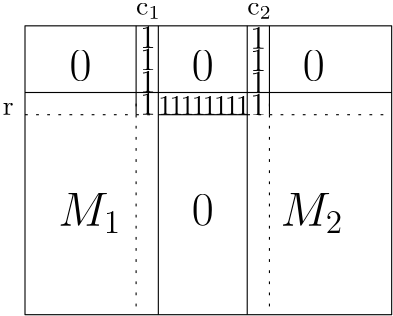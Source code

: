 <?xml version="1.0"?>
<!DOCTYPE ipe SYSTEM "ipe.dtd">
<ipe version="70107" creator="Ipe 7.2.5">
<info created="D:20160812193334" modified="D:20160812193334"/>
<ipestyle name="basic">
<symbol name="arrow/arc(spx)">
<path stroke="sym-stroke" fill="sym-stroke" pen="sym-pen">
0 0 m
-1 0.333 l
-1 -0.333 l
h
</path>
</symbol>
<symbol name="arrow/farc(spx)">
<path stroke="sym-stroke" fill="white" pen="sym-pen">
0 0 m
-1 0.333 l
-1 -0.333 l
h
</path>
</symbol>
<symbol name="arrow/ptarc(spx)">
<path stroke="sym-stroke" fill="sym-stroke" pen="sym-pen">
0 0 m
-1 0.333 l
-0.8 0 l
-1 -0.333 l
h
</path>
</symbol>
<symbol name="arrow/fptarc(spx)">
<path stroke="sym-stroke" fill="white" pen="sym-pen">
0 0 m
-1 0.333 l
-0.8 0 l
-1 -0.333 l
h
</path>
</symbol>
<symbol name="mark/circle(sx)" transformations="translations">
<path fill="sym-stroke">
0.6 0 0 0.6 0 0 e
0.4 0 0 0.4 0 0 e
</path>
</symbol>
<symbol name="mark/disk(sx)" transformations="translations">
<path fill="sym-stroke">
0.6 0 0 0.6 0 0 e
</path>
</symbol>
<symbol name="mark/fdisk(sfx)" transformations="translations">
<group>
<path fill="sym-fill">
0.5 0 0 0.5 0 0 e
</path>
<path fill="sym-stroke" fillrule="eofill">
0.6 0 0 0.6 0 0 e
0.4 0 0 0.4 0 0 e
</path>
</group>
</symbol>
<symbol name="mark/box(sx)" transformations="translations">
<path fill="sym-stroke" fillrule="eofill">
-0.6 -0.6 m
0.6 -0.6 l
0.6 0.6 l
-0.6 0.6 l
h
-0.4 -0.4 m
0.4 -0.4 l
0.4 0.4 l
-0.4 0.4 l
h
</path>
</symbol>
<symbol name="mark/square(sx)" transformations="translations">
<path fill="sym-stroke">
-0.6 -0.6 m
0.6 -0.6 l
0.6 0.6 l
-0.6 0.6 l
h
</path>
</symbol>
<symbol name="mark/fsquare(sfx)" transformations="translations">
<group>
<path fill="sym-fill">
-0.5 -0.5 m
0.5 -0.5 l
0.5 0.5 l
-0.5 0.5 l
h
</path>
<path fill="sym-stroke" fillrule="eofill">
-0.6 -0.6 m
0.6 -0.6 l
0.6 0.6 l
-0.6 0.6 l
h
-0.4 -0.4 m
0.4 -0.4 l
0.4 0.4 l
-0.4 0.4 l
h
</path>
</group>
</symbol>
<symbol name="mark/cross(sx)" transformations="translations">
<group>
<path fill="sym-stroke">
-0.43 -0.57 m
0.57 0.43 l
0.43 0.57 l
-0.57 -0.43 l
h
</path>
<path fill="sym-stroke">
-0.43 0.57 m
0.57 -0.43 l
0.43 -0.57 l
-0.57 0.43 l
h
</path>
</group>
</symbol>
<symbol name="arrow/fnormal(spx)">
<path stroke="sym-stroke" fill="white" pen="sym-pen">
0 0 m
-1 0.333 l
-1 -0.333 l
h
</path>
</symbol>
<symbol name="arrow/pointed(spx)">
<path stroke="sym-stroke" fill="sym-stroke" pen="sym-pen">
0 0 m
-1 0.333 l
-0.8 0 l
-1 -0.333 l
h
</path>
</symbol>
<symbol name="arrow/fpointed(spx)">
<path stroke="sym-stroke" fill="white" pen="sym-pen">
0 0 m
-1 0.333 l
-0.8 0 l
-1 -0.333 l
h
</path>
</symbol>
<symbol name="arrow/linear(spx)">
<path stroke="sym-stroke" pen="sym-pen">
-1 0.333 m
0 0 l
-1 -0.333 l
</path>
</symbol>
<symbol name="arrow/fdouble(spx)">
<path stroke="sym-stroke" fill="white" pen="sym-pen">
0 0 m
-1 0.333 l
-1 -0.333 l
h
-1 0 m
-2 0.333 l
-2 -0.333 l
h
</path>
</symbol>
<symbol name="arrow/double(spx)">
<path stroke="sym-stroke" fill="sym-stroke" pen="sym-pen">
0 0 m
-1 0.333 l
-1 -0.333 l
h
-1 0 m
-2 0.333 l
-2 -0.333 l
h
</path>
</symbol>
<pen name="heavier" value="0.8"/>
<pen name="fat" value="1.2"/>
<pen name="ultrafat" value="2"/>
<symbolsize name="large" value="5"/>
<symbolsize name="small" value="2"/>
<symbolsize name="tiny" value="1.1"/>
<arrowsize name="large" value="10"/>
<arrowsize name="small" value="5"/>
<arrowsize name="tiny" value="3"/>
<color name="red" value="1 0 0"/>
<color name="green" value="0 1 0"/>
<color name="blue" value="0 0 1"/>
<color name="yellow" value="1 1 0"/>
<color name="orange" value="1 0.647 0"/>
<color name="gold" value="1 0.843 0"/>
<color name="purple" value="0.627 0.125 0.941"/>
<color name="gray" value="0.745"/>
<color name="brown" value="0.647 0.165 0.165"/>
<color name="navy" value="0 0 0.502"/>
<color name="pink" value="1 0.753 0.796"/>
<color name="seagreen" value="0.18 0.545 0.341"/>
<color name="turquoise" value="0.251 0.878 0.816"/>
<color name="violet" value="0.933 0.51 0.933"/>
<color name="darkblue" value="0 0 0.545"/>
<color name="darkcyan" value="0 0.545 0.545"/>
<color name="darkgray" value="0.663"/>
<color name="darkgreen" value="0 0.392 0"/>
<color name="darkmagenta" value="0.545 0 0.545"/>
<color name="darkorange" value="1 0.549 0"/>
<color name="darkred" value="0.545 0 0"/>
<color name="lightblue" value="0.678 0.847 0.902"/>
<color name="lightcyan" value="0.878 1 1"/>
<color name="lightgray" value="0.827"/>
<color name="lightgreen" value="0.565 0.933 0.565"/>
<color name="lightyellow" value="1 1 0.878"/>
<dashstyle name="dashed" value="[4] 0"/>
<dashstyle name="dotted" value="[1 3] 0"/>
<dashstyle name="dash dotted" value="[4 2 1 2] 0"/>
<dashstyle name="dash dot dotted" value="[4 2 1 2 1 2] 0"/>
<textsize name="large" value="\large"/>
<textsize name="Large" value="\Large"/>
<textsize name="LARGE" value="\LARGE"/>
<textsize name="huge" value="\huge"/>
<textsize name="Huge" value="\Huge"/>
<textsize name="small" value="\small"/>
<textsize name="footnote" value="\footnotesize"/>
<textsize name="tiny" value="\tiny"/>
<textstyle name="center" begin="\begin{center}" end="\end{center}"/>
<textstyle name="itemize" begin="\begin{itemize}" end="\end{itemize}"/>
<textstyle name="item" begin="\begin{itemize}\item{}" end="\end{itemize}"/>
<gridsize name="4 pts" value="4"/>
<gridsize name="8 pts (~3 mm)" value="8"/>
<gridsize name="16 pts (~6 mm)" value="16"/>
<gridsize name="32 pts (~12 mm)" value="32"/>
<gridsize name="10 pts (~3.5 mm)" value="10"/>
<gridsize name="20 pts (~7 mm)" value="20"/>
<gridsize name="14 pts (~5 mm)" value="14"/>
<gridsize name="28 pts (~10 mm)" value="28"/>
<gridsize name="56 pts (~20 mm)" value="56"/>
<anglesize name="90 deg" value="90"/>
<anglesize name="60 deg" value="60"/>
<anglesize name="45 deg" value="45"/>
<anglesize name="30 deg" value="30"/>
<anglesize name="22.5 deg" value="22.5"/>
<opacity name="10%" value="0.1"/>
<opacity name="30%" value="0.3"/>
<opacity name="50%" value="0.5"/>
<opacity name="75%" value="0.75"/>
<tiling name="falling" angle="-60" step="4" width="1"/>
<tiling name="rising" angle="30" step="4" width="1"/>
</ipestyle>
<page>
<layer name="alpha"/>
<view layers="alpha" active="alpha"/>
<path layer="alpha" matrix="1 0 0 1 -4 0" stroke="black">
12 832 m
12 728 l
144 728 l
144 832 l
h
</path>
<path matrix="1 0 0 1 -4 4" stroke="black">
12 804 m
144 804 l
144 804 l
</path>
<path matrix="1 0 0 1.14286 -8 -118.857" stroke="black">
56 804 m
56 832 l
</path>
<path matrix="1 0 0 1.14286 0 -118.857" stroke="black">
96 804 m
96 832 l
</path>
<path matrix="1 0 0 1.36842 -4 -268.211" stroke="black">
60 804 m
60 728 l
</path>
<path matrix="1 0 0 1.36842 -4 -268.211" stroke="black">
92 804 m
92 728 l
</path>
<path matrix="1 0 0 1 -4 0" stroke="black">
60 800 m
92 800 l
</path>
<path matrix="1 0 0 1 -4 0" stroke="black" dash="dotted">
12 800 m
60 800 l
</path>
<path matrix="1 0 0 1 -4 0" stroke="black" dash="dotted">
92 800 m
144 800 l
</path>
<path stroke="black" dash="dotted">
96 804 m
96 728 l
</path>
<path matrix="1 0 0 1 -8 0" stroke="black" dash="dotted">
56 804 m
56 728 l
</path>
<text matrix="1 0 0 1 -4 0" transformations="translations" pos="4 800" stroke="black" type="label" width="3.902" height="4.289" depth="0" valign="baseline">r</text>
<text matrix="1 0 0 1 -8 0" transformations="translations" pos="56 836" stroke="black" type="label" width="8.897" height="4.294" depth="1.49" valign="baseline">c$_1$</text>
<text matrix="1 0 0 1 -4 0" transformations="translations" pos="92 836" stroke="black" type="label" width="8.897" height="4.294" depth="1.49" valign="baseline">c$_2$</text>
<text matrix="1 0 0 1 -4 0" transformations="translations" pos="28 812" stroke="black" type="label" width="7.895" height="11.097" depth="0" valign="baseline" size="LARGE">0</text>
<text matrix="1 0 0 1 -4 0" transformations="translations" pos="72 812" stroke="black" type="label" width="7.895" height="11.097" depth="0" valign="baseline" size="LARGE">0</text>
<text matrix="1 0 0 1 -8 0" transformations="translations" pos="116 812" stroke="black" type="label" width="7.895" height="11.097" depth="0" valign="baseline" size="LARGE">0</text>
<text matrix="1 0 0 1 -4 0" transformations="translations" pos="72 760" stroke="black" type="label" width="7.895" height="11.097" depth="0" valign="baseline" size="LARGE">0</text>
<text matrix="1 0 0 1 -12 0" transformations="translations" pos="112 760" stroke="black" type="label" width="22.659" height="11.766" depth="2.58" valign="baseline" size="LARGE">$M_2$</text>
<text transformations="translations" pos="20 760" stroke="black" type="label" width="22.659" height="11.766" depth="2.58" valign="baseline" size="LARGE">$M_1$</text>
<text matrix="1 0 0 1 -6.77496 0" transformations="translations" pos="56 824" stroke="black" type="label" width="5.853" height="7.704" depth="0" valign="baseline" size="large">1</text>
<text matrix="1 0 0 1 -6.77496 -8" transformations="translations" pos="56 824" stroke="black" type="label" width="5.853" height="7.704" depth="0" valign="baseline" size="large">1</text>
<text matrix="1 0 0 1 -6.77496 -16" transformations="translations" pos="56 824" stroke="black" type="label" width="5.853" height="7.704" depth="0" valign="baseline" size="large">1</text>
<text matrix="1 0 0 1 -6.77496 -24" transformations="translations" pos="56 824" stroke="black" type="label" width="5.853" height="7.704" depth="0" valign="baseline" size="large">1</text>
<text matrix="1 0 0 1 32.98 -0.245008" transformations="translations" pos="56 824" stroke="black" type="label" width="5.853" height="7.704" depth="0" valign="baseline" size="large">1</text>
<text matrix="1 0 0 1 32.98 -8.24501" transformations="translations" pos="56 824" stroke="black" type="label" width="5.853" height="7.704" depth="0" valign="baseline" size="large">1</text>
<text matrix="1 0 0 1 32.98 -16.245" transformations="translations" pos="56 824" stroke="black" type="label" width="5.853" height="7.704" depth="0" valign="baseline" size="large">1</text>
<text matrix="1 0 0 1 32.98 -24.245" transformations="translations" pos="56 824" stroke="black" type="label" width="5.853" height="7.704" depth="0" valign="baseline" size="large">1</text>
<text matrix="1 0 0 1 0 -24" transformations="translations" pos="56 824" stroke="black" type="label" width="4.981" height="6.42" depth="0" valign="baseline">1</text>
<text matrix="1 0 0 1 4 -24" transformations="translations" pos="56 824" stroke="black" type="label" width="4.981" height="6.42" depth="0" valign="baseline">1</text>
<text matrix="1 0 0 1 8 -24" transformations="translations" pos="56 824" stroke="black" type="label" width="4.981" height="6.42" depth="0" valign="baseline">1</text>
<text matrix="1 0 0 1 12 -24" transformations="translations" pos="56 824" stroke="black" type="label" width="4.981" height="6.42" depth="0" valign="baseline">1</text>
<text matrix="1 0 0 1 16 -24" transformations="translations" pos="56 824" stroke="black" type="label" width="4.981" height="6.42" depth="0" valign="baseline">1</text>
<text matrix="1 0 0 1 20 -24" transformations="translations" pos="56 824" stroke="black" type="label" width="4.981" height="6.42" depth="0" valign="baseline">1</text>
<text matrix="1 0 0 1 24 -24" transformations="translations" pos="56 824" stroke="black" type="label" width="4.981" height="6.42" depth="0" valign="baseline">1</text>
<text matrix="1 0 0 1 28 -24" transformations="translations" pos="56 824" stroke="black" type="label" width="4.981" height="6.42" depth="0" valign="baseline">1</text>
</page>
</ipe>
